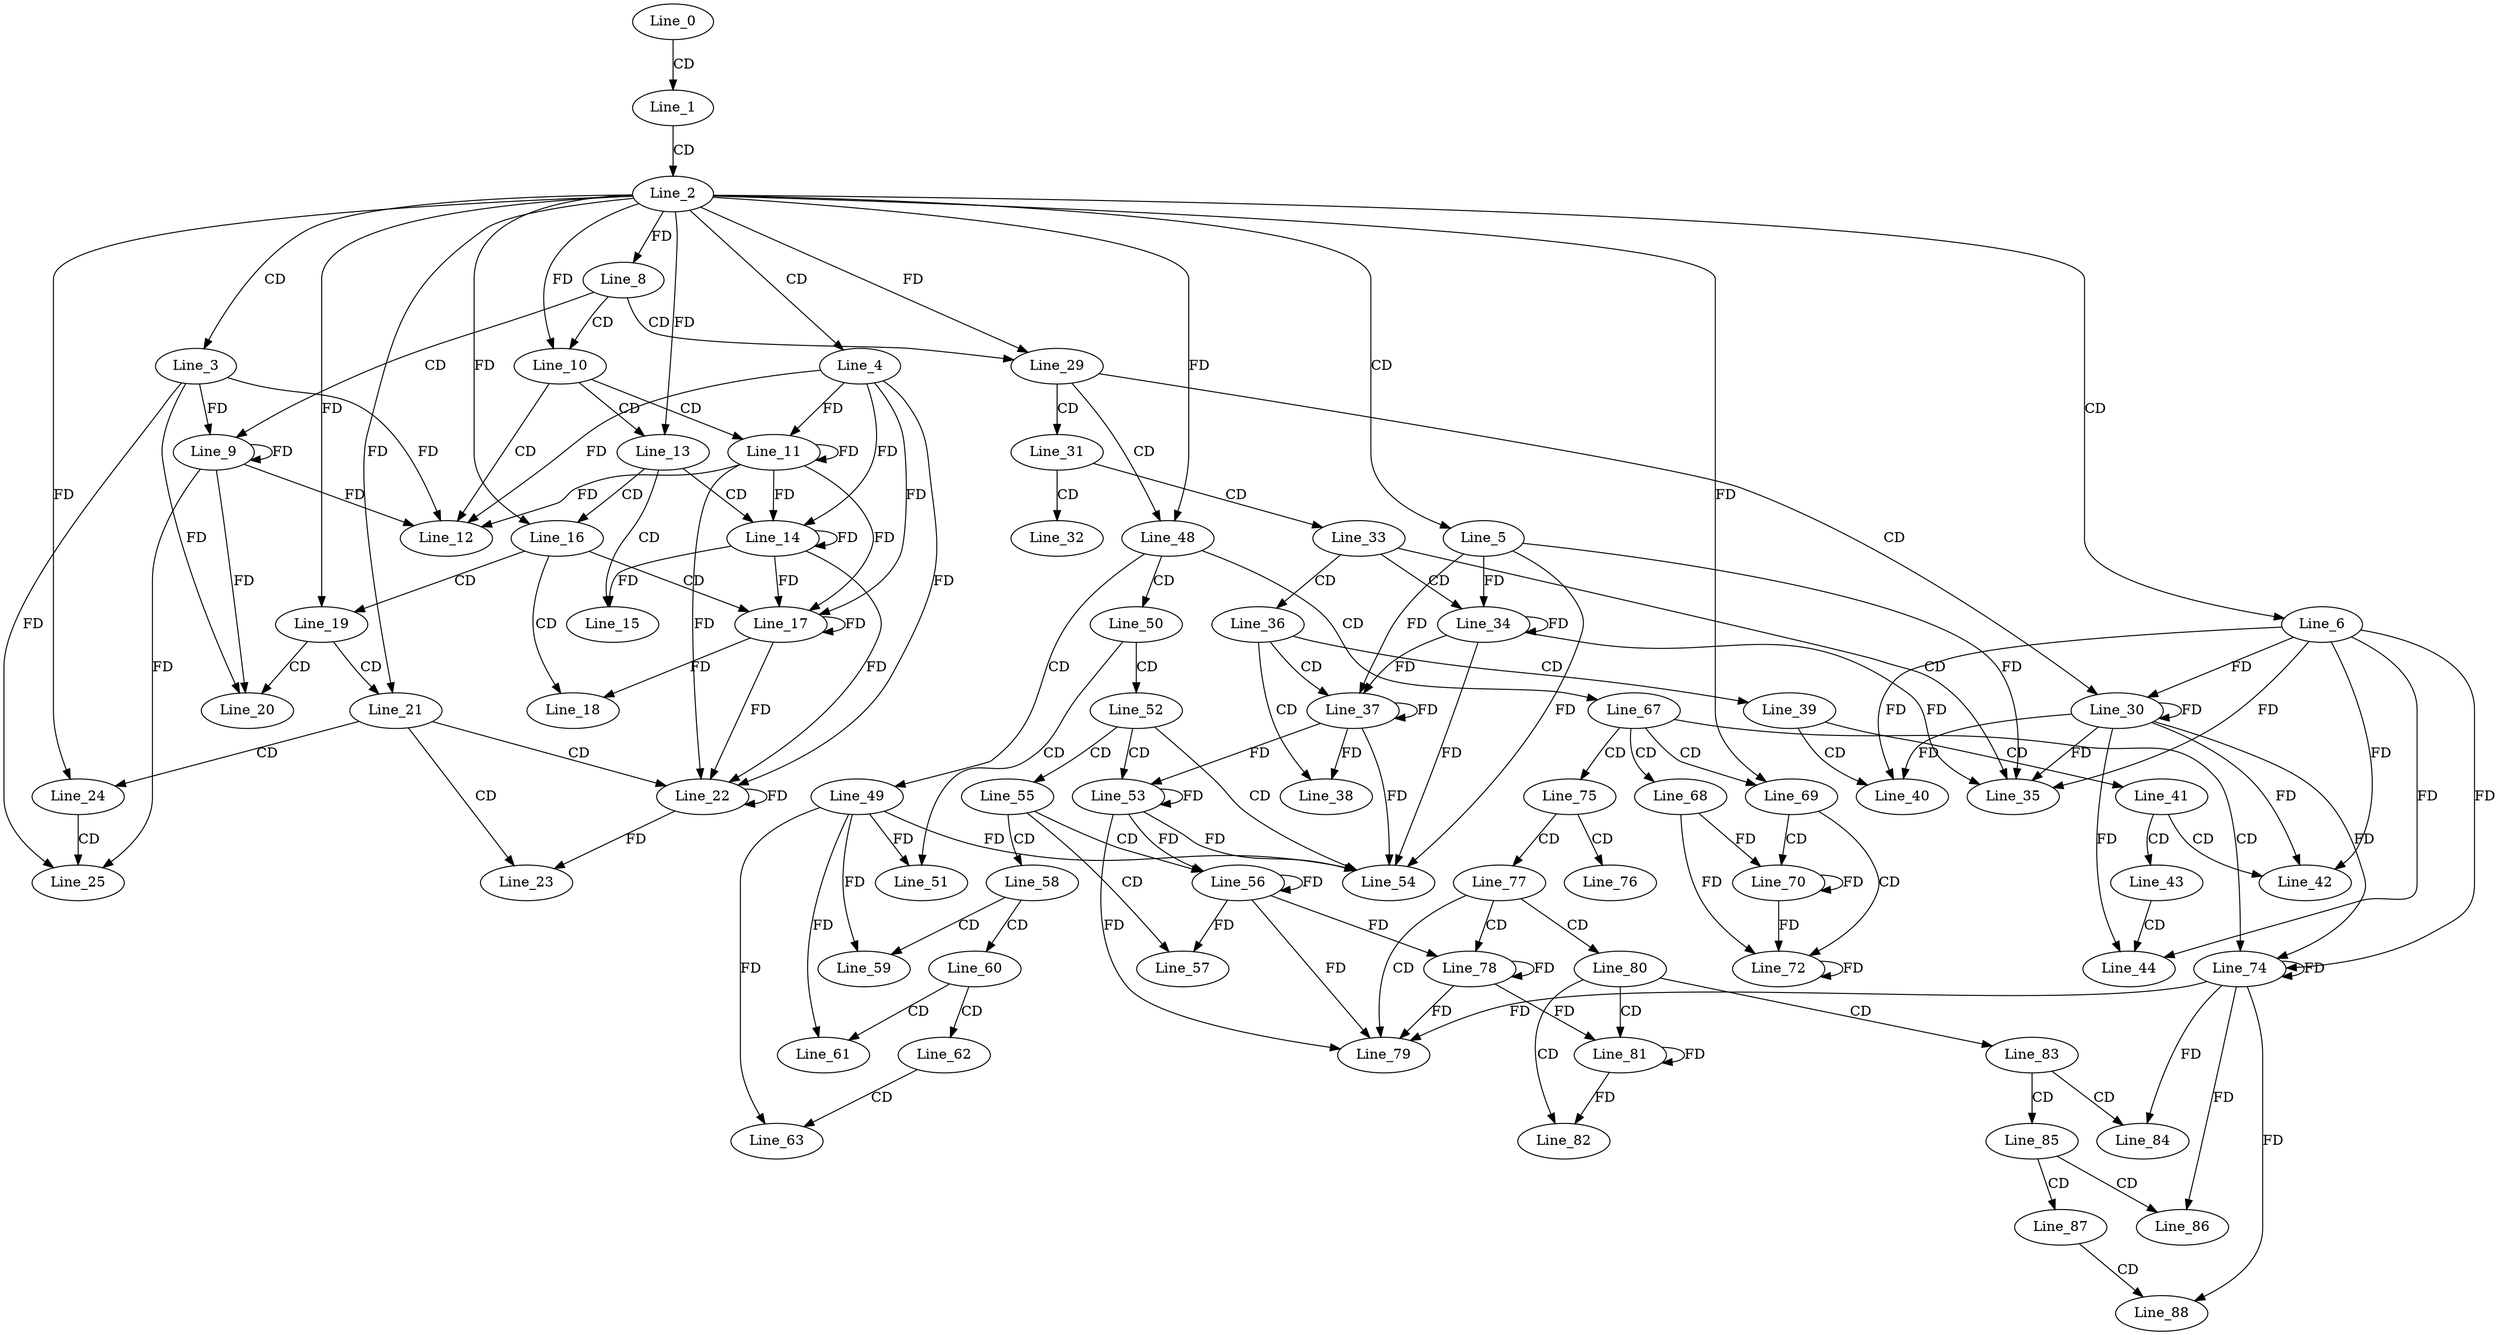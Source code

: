 digraph G {
  Line_0;
  Line_1;
  Line_2;
  Line_3;
  Line_4;
  Line_5;
  Line_6;
  Line_8;
  Line_9;
  Line_10;
  Line_11;
  Line_12;
  Line_13;
  Line_14;
  Line_15;
  Line_16;
  Line_17;
  Line_18;
  Line_19;
  Line_20;
  Line_21;
  Line_22;
  Line_23;
  Line_24;
  Line_25;
  Line_29;
  Line_30;
  Line_31;
  Line_32;
  Line_33;
  Line_34;
  Line_35;
  Line_36;
  Line_37;
  Line_38;
  Line_39;
  Line_40;
  Line_41;
  Line_42;
  Line_43;
  Line_44;
  Line_48;
  Line_49;
  Line_50;
  Line_51;
  Line_52;
  Line_53;
  Line_54;
  Line_55;
  Line_56;
  Line_57;
  Line_58;
  Line_59;
  Line_60;
  Line_61;
  Line_62;
  Line_63;
  Line_67;
  Line_68;
  Line_69;
  Line_70;
  Line_72;
  Line_74;
  Line_75;
  Line_76;
  Line_77;
  Line_78;
  Line_79;
  Line_80;
  Line_81;
  Line_82;
  Line_83;
  Line_84;
  Line_85;
  Line_86;
  Line_87;
  Line_88;
  Line_0 -> Line_1 [ label="CD" ];
  Line_1 -> Line_2 [ label="CD" ];
  Line_2 -> Line_3 [ label="CD" ];
  Line_2 -> Line_4 [ label="CD" ];
  Line_2 -> Line_5 [ label="CD" ];
  Line_2 -> Line_6 [ label="CD" ];
  Line_2 -> Line_8 [ label="FD" ];
  Line_8 -> Line_9 [ label="CD" ];
  Line_3 -> Line_9 [ label="FD" ];
  Line_9 -> Line_9 [ label="FD" ];
  Line_8 -> Line_10 [ label="CD" ];
  Line_2 -> Line_10 [ label="FD" ];
  Line_10 -> Line_11 [ label="CD" ];
  Line_4 -> Line_11 [ label="FD" ];
  Line_11 -> Line_11 [ label="FD" ];
  Line_10 -> Line_12 [ label="CD" ];
  Line_4 -> Line_12 [ label="FD" ];
  Line_11 -> Line_12 [ label="FD" ];
  Line_3 -> Line_12 [ label="FD" ];
  Line_9 -> Line_12 [ label="FD" ];
  Line_10 -> Line_13 [ label="CD" ];
  Line_2 -> Line_13 [ label="FD" ];
  Line_13 -> Line_14 [ label="CD" ];
  Line_4 -> Line_14 [ label="FD" ];
  Line_11 -> Line_14 [ label="FD" ];
  Line_14 -> Line_14 [ label="FD" ];
  Line_13 -> Line_15 [ label="CD" ];
  Line_14 -> Line_15 [ label="FD" ];
  Line_13 -> Line_16 [ label="CD" ];
  Line_2 -> Line_16 [ label="FD" ];
  Line_16 -> Line_17 [ label="CD" ];
  Line_4 -> Line_17 [ label="FD" ];
  Line_11 -> Line_17 [ label="FD" ];
  Line_14 -> Line_17 [ label="FD" ];
  Line_17 -> Line_17 [ label="FD" ];
  Line_16 -> Line_18 [ label="CD" ];
  Line_17 -> Line_18 [ label="FD" ];
  Line_16 -> Line_19 [ label="CD" ];
  Line_2 -> Line_19 [ label="FD" ];
  Line_19 -> Line_20 [ label="CD" ];
  Line_3 -> Line_20 [ label="FD" ];
  Line_9 -> Line_20 [ label="FD" ];
  Line_19 -> Line_21 [ label="CD" ];
  Line_2 -> Line_21 [ label="FD" ];
  Line_21 -> Line_22 [ label="CD" ];
  Line_4 -> Line_22 [ label="FD" ];
  Line_11 -> Line_22 [ label="FD" ];
  Line_14 -> Line_22 [ label="FD" ];
  Line_17 -> Line_22 [ label="FD" ];
  Line_22 -> Line_22 [ label="FD" ];
  Line_21 -> Line_23 [ label="CD" ];
  Line_22 -> Line_23 [ label="FD" ];
  Line_21 -> Line_24 [ label="CD" ];
  Line_2 -> Line_24 [ label="FD" ];
  Line_24 -> Line_25 [ label="CD" ];
  Line_3 -> Line_25 [ label="FD" ];
  Line_9 -> Line_25 [ label="FD" ];
  Line_8 -> Line_29 [ label="CD" ];
  Line_2 -> Line_29 [ label="FD" ];
  Line_29 -> Line_30 [ label="CD" ];
  Line_6 -> Line_30 [ label="FD" ];
  Line_30 -> Line_30 [ label="FD" ];
  Line_29 -> Line_31 [ label="CD" ];
  Line_31 -> Line_32 [ label="CD" ];
  Line_31 -> Line_33 [ label="CD" ];
  Line_33 -> Line_34 [ label="CD" ];
  Line_5 -> Line_34 [ label="FD" ];
  Line_34 -> Line_34 [ label="FD" ];
  Line_33 -> Line_35 [ label="CD" ];
  Line_5 -> Line_35 [ label="FD" ];
  Line_34 -> Line_35 [ label="FD" ];
  Line_6 -> Line_35 [ label="FD" ];
  Line_30 -> Line_35 [ label="FD" ];
  Line_33 -> Line_36 [ label="CD" ];
  Line_36 -> Line_37 [ label="CD" ];
  Line_5 -> Line_37 [ label="FD" ];
  Line_34 -> Line_37 [ label="FD" ];
  Line_37 -> Line_37 [ label="FD" ];
  Line_36 -> Line_38 [ label="CD" ];
  Line_37 -> Line_38 [ label="FD" ];
  Line_36 -> Line_39 [ label="CD" ];
  Line_39 -> Line_40 [ label="CD" ];
  Line_6 -> Line_40 [ label="FD" ];
  Line_30 -> Line_40 [ label="FD" ];
  Line_39 -> Line_41 [ label="CD" ];
  Line_41 -> Line_42 [ label="CD" ];
  Line_6 -> Line_42 [ label="FD" ];
  Line_30 -> Line_42 [ label="FD" ];
  Line_41 -> Line_43 [ label="CD" ];
  Line_43 -> Line_44 [ label="CD" ];
  Line_6 -> Line_44 [ label="FD" ];
  Line_30 -> Line_44 [ label="FD" ];
  Line_29 -> Line_48 [ label="CD" ];
  Line_2 -> Line_48 [ label="FD" ];
  Line_48 -> Line_49 [ label="CD" ];
  Line_48 -> Line_50 [ label="CD" ];
  Line_50 -> Line_51 [ label="CD" ];
  Line_49 -> Line_51 [ label="FD" ];
  Line_50 -> Line_52 [ label="CD" ];
  Line_52 -> Line_53 [ label="CD" ];
  Line_37 -> Line_53 [ label="FD" ];
  Line_53 -> Line_53 [ label="FD" ];
  Line_52 -> Line_54 [ label="CD" ];
  Line_5 -> Line_54 [ label="FD" ];
  Line_34 -> Line_54 [ label="FD" ];
  Line_37 -> Line_54 [ label="FD" ];
  Line_53 -> Line_54 [ label="FD" ];
  Line_49 -> Line_54 [ label="FD" ];
  Line_52 -> Line_55 [ label="CD" ];
  Line_55 -> Line_56 [ label="CD" ];
  Line_53 -> Line_56 [ label="FD" ];
  Line_56 -> Line_56 [ label="FD" ];
  Line_55 -> Line_57 [ label="CD" ];
  Line_56 -> Line_57 [ label="FD" ];
  Line_55 -> Line_58 [ label="CD" ];
  Line_58 -> Line_59 [ label="CD" ];
  Line_49 -> Line_59 [ label="FD" ];
  Line_58 -> Line_60 [ label="CD" ];
  Line_60 -> Line_61 [ label="CD" ];
  Line_49 -> Line_61 [ label="FD" ];
  Line_60 -> Line_62 [ label="CD" ];
  Line_62 -> Line_63 [ label="CD" ];
  Line_49 -> Line_63 [ label="FD" ];
  Line_48 -> Line_67 [ label="CD" ];
  Line_67 -> Line_68 [ label="CD" ];
  Line_67 -> Line_69 [ label="CD" ];
  Line_2 -> Line_69 [ label="FD" ];
  Line_69 -> Line_70 [ label="CD" ];
  Line_68 -> Line_70 [ label="FD" ];
  Line_70 -> Line_70 [ label="FD" ];
  Line_69 -> Line_72 [ label="CD" ];
  Line_68 -> Line_72 [ label="FD" ];
  Line_70 -> Line_72 [ label="FD" ];
  Line_72 -> Line_72 [ label="FD" ];
  Line_67 -> Line_74 [ label="CD" ];
  Line_6 -> Line_74 [ label="FD" ];
  Line_30 -> Line_74 [ label="FD" ];
  Line_74 -> Line_74 [ label="FD" ];
  Line_67 -> Line_75 [ label="CD" ];
  Line_75 -> Line_76 [ label="CD" ];
  Line_75 -> Line_77 [ label="CD" ];
  Line_77 -> Line_78 [ label="CD" ];
  Line_56 -> Line_78 [ label="FD" ];
  Line_78 -> Line_78 [ label="FD" ];
  Line_77 -> Line_79 [ label="CD" ];
  Line_53 -> Line_79 [ label="FD" ];
  Line_56 -> Line_79 [ label="FD" ];
  Line_78 -> Line_79 [ label="FD" ];
  Line_74 -> Line_79 [ label="FD" ];
  Line_77 -> Line_80 [ label="CD" ];
  Line_80 -> Line_81 [ label="CD" ];
  Line_78 -> Line_81 [ label="FD" ];
  Line_81 -> Line_81 [ label="FD" ];
  Line_80 -> Line_82 [ label="CD" ];
  Line_81 -> Line_82 [ label="FD" ];
  Line_80 -> Line_83 [ label="CD" ];
  Line_83 -> Line_84 [ label="CD" ];
  Line_74 -> Line_84 [ label="FD" ];
  Line_83 -> Line_85 [ label="CD" ];
  Line_85 -> Line_86 [ label="CD" ];
  Line_74 -> Line_86 [ label="FD" ];
  Line_85 -> Line_87 [ label="CD" ];
  Line_87 -> Line_88 [ label="CD" ];
  Line_74 -> Line_88 [ label="FD" ];
}
